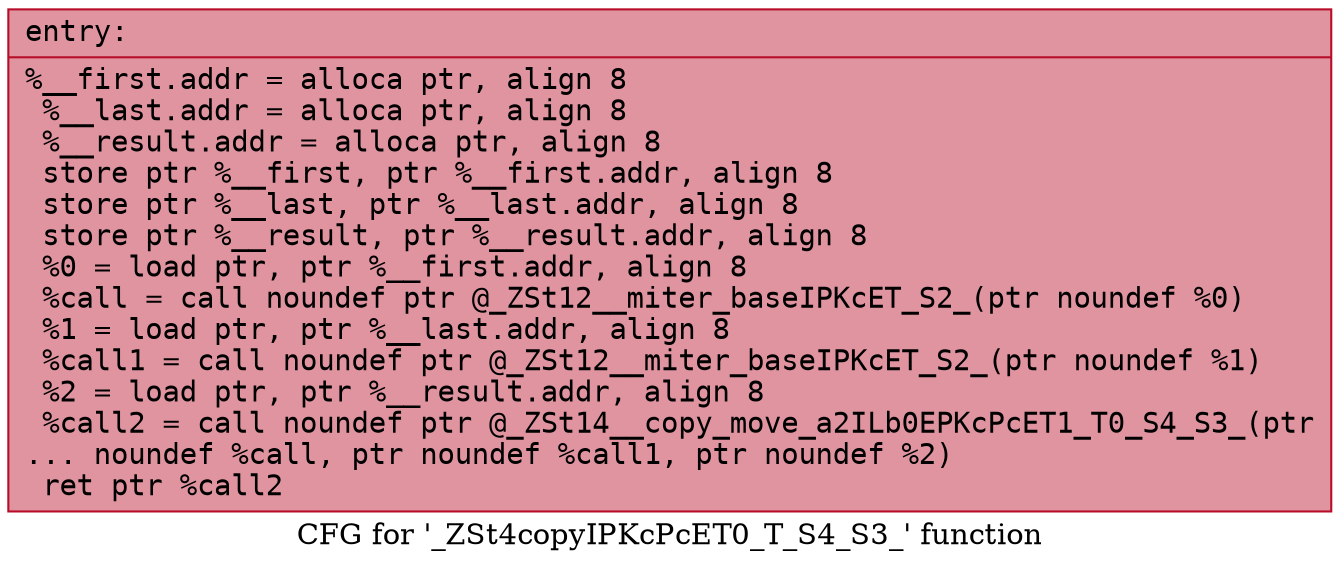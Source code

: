 digraph "CFG for '_ZSt4copyIPKcPcET0_T_S4_S3_' function" {
	label="CFG for '_ZSt4copyIPKcPcET0_T_S4_S3_' function";

	Node0x556bfec10f10 [shape=record,color="#b70d28ff", style=filled, fillcolor="#b70d2870" fontname="Courier",label="{entry:\l|  %__first.addr = alloca ptr, align 8\l  %__last.addr = alloca ptr, align 8\l  %__result.addr = alloca ptr, align 8\l  store ptr %__first, ptr %__first.addr, align 8\l  store ptr %__last, ptr %__last.addr, align 8\l  store ptr %__result, ptr %__result.addr, align 8\l  %0 = load ptr, ptr %__first.addr, align 8\l  %call = call noundef ptr @_ZSt12__miter_baseIPKcET_S2_(ptr noundef %0)\l  %1 = load ptr, ptr %__last.addr, align 8\l  %call1 = call noundef ptr @_ZSt12__miter_baseIPKcET_S2_(ptr noundef %1)\l  %2 = load ptr, ptr %__result.addr, align 8\l  %call2 = call noundef ptr @_ZSt14__copy_move_a2ILb0EPKcPcET1_T0_S4_S3_(ptr\l... noundef %call, ptr noundef %call1, ptr noundef %2)\l  ret ptr %call2\l}"];
}
